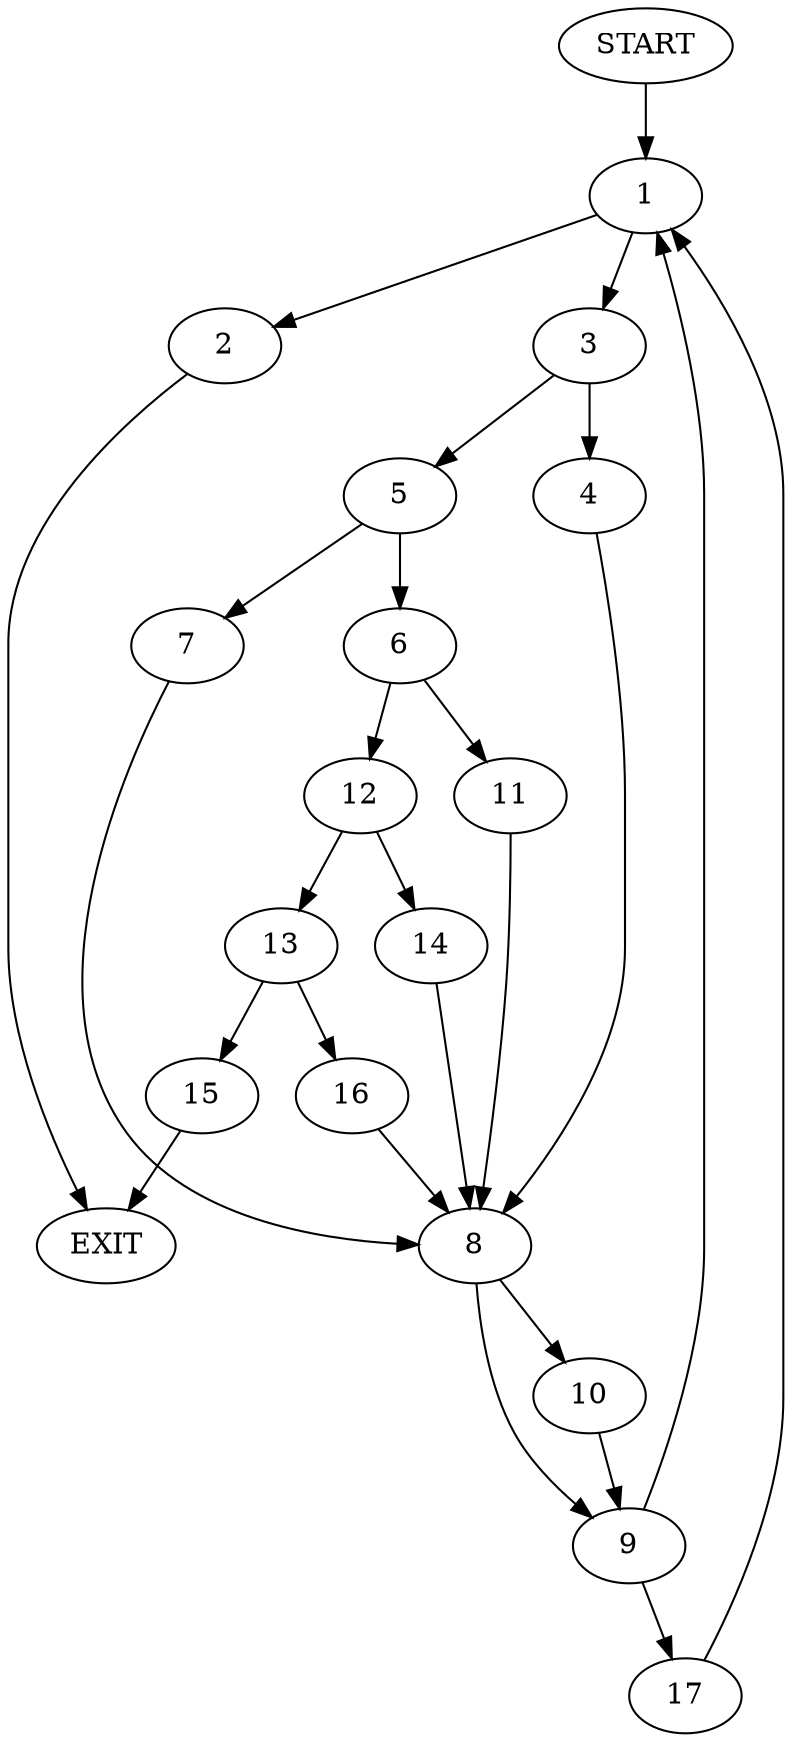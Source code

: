 digraph {
0 [label="START"]
18 [label="EXIT"]
0 -> 1
1 -> 2
1 -> 3
3 -> 4
3 -> 5
2 -> 18
5 -> 6
5 -> 7
4 -> 8
8 -> 9
8 -> 10
6 -> 11
6 -> 12
7 -> 8
11 -> 8
12 -> 13
12 -> 14
13 -> 15
13 -> 16
14 -> 8
15 -> 18
16 -> 8
10 -> 9
9 -> 1
9 -> 17
17 -> 1
}
